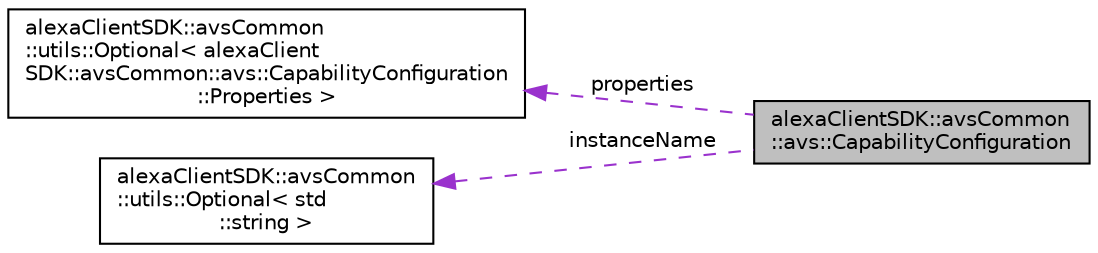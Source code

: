 digraph "alexaClientSDK::avsCommon::avs::CapabilityConfiguration"
{
 // LATEX_PDF_SIZE
  edge [fontname="Helvetica",fontsize="10",labelfontname="Helvetica",labelfontsize="10"];
  node [fontname="Helvetica",fontsize="10",shape=record];
  rankdir="LR";
  Node1 [label="alexaClientSDK::avsCommon\l::avs::CapabilityConfiguration",height=0.2,width=0.4,color="black", fillcolor="grey75", style="filled", fontcolor="black",tooltip=" "];
  Node2 -> Node1 [dir="back",color="darkorchid3",fontsize="10",style="dashed",label=" properties" ,fontname="Helvetica"];
  Node2 [label="alexaClientSDK::avsCommon\l::utils::Optional\< alexaClient\lSDK::avsCommon::avs::CapabilityConfiguration\l::Properties \>",height=0.2,width=0.4,color="black", fillcolor="white", style="filled",URL="$classalexa_client_s_d_k_1_1avs_common_1_1utils_1_1_optional.html",tooltip=" "];
  Node3 -> Node1 [dir="back",color="darkorchid3",fontsize="10",style="dashed",label=" instanceName" ,fontname="Helvetica"];
  Node3 [label="alexaClientSDK::avsCommon\l::utils::Optional\< std\l::string \>",height=0.2,width=0.4,color="black", fillcolor="white", style="filled",URL="$classalexa_client_s_d_k_1_1avs_common_1_1utils_1_1_optional.html",tooltip=" "];
}
